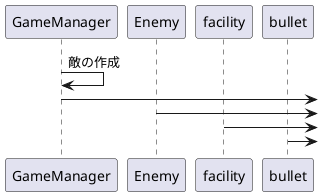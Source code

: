 @startuml
GameManager -> GameManager : 敵の作成
GameManager -> 
Enemy -> 
facility ->
bullet ->

@enduml